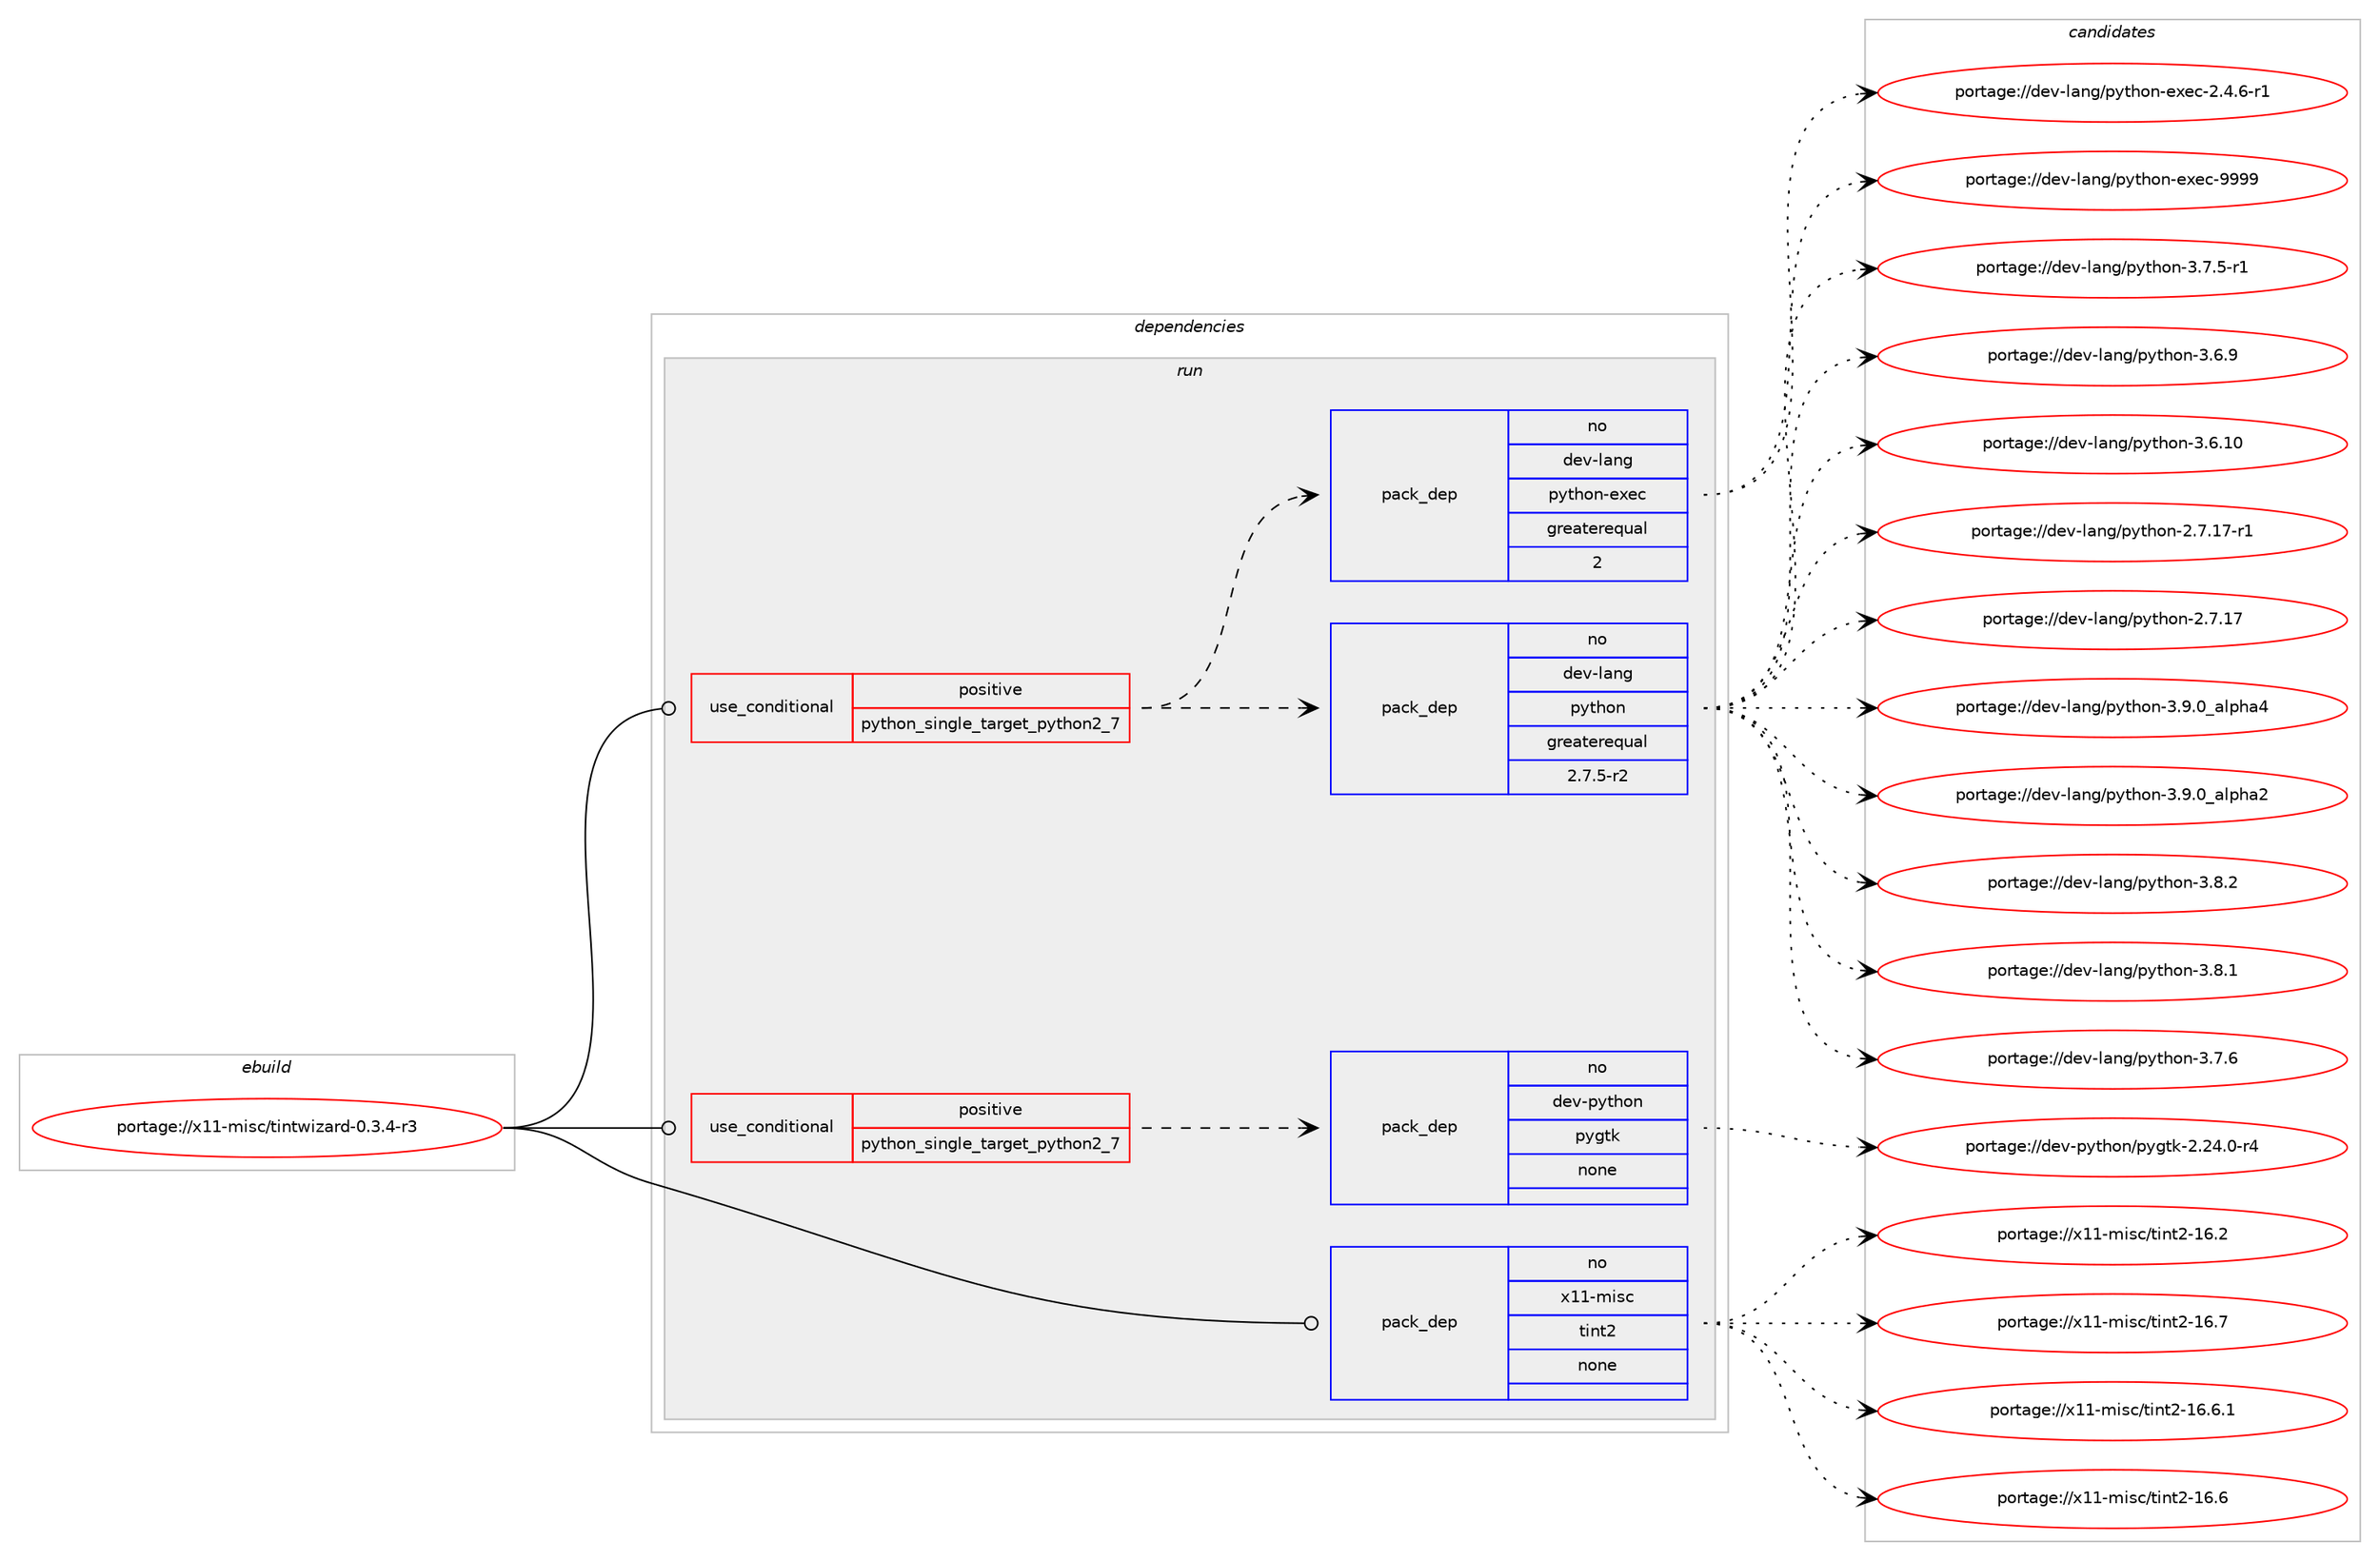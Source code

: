 digraph prolog {

# *************
# Graph options
# *************

newrank=true;
concentrate=true;
compound=true;
graph [rankdir=LR,fontname=Helvetica,fontsize=10,ranksep=1.5];#, ranksep=2.5, nodesep=0.2];
edge  [arrowhead=vee];
node  [fontname=Helvetica,fontsize=10];

# **********
# The ebuild
# **********

subgraph cluster_leftcol {
color=gray;
rank=same;
label=<<i>ebuild</i>>;
id [label="portage://x11-misc/tintwizard-0.3.4-r3", color=red, width=4, href="../x11-misc/tintwizard-0.3.4-r3.svg"];
}

# ****************
# The dependencies
# ****************

subgraph cluster_midcol {
color=gray;
label=<<i>dependencies</i>>;
subgraph cluster_compile {
fillcolor="#eeeeee";
style=filled;
label=<<i>compile</i>>;
}
subgraph cluster_compileandrun {
fillcolor="#eeeeee";
style=filled;
label=<<i>compile and run</i>>;
}
subgraph cluster_run {
fillcolor="#eeeeee";
style=filled;
label=<<i>run</i>>;
subgraph cond1101 {
dependency8554 [label=<<TABLE BORDER="0" CELLBORDER="1" CELLSPACING="0" CELLPADDING="4"><TR><TD ROWSPAN="3" CELLPADDING="10">use_conditional</TD></TR><TR><TD>positive</TD></TR><TR><TD>python_single_target_python2_7</TD></TR></TABLE>>, shape=none, color=red];
subgraph pack7306 {
dependency8555 [label=<<TABLE BORDER="0" CELLBORDER="1" CELLSPACING="0" CELLPADDING="4" WIDTH="220"><TR><TD ROWSPAN="6" CELLPADDING="30">pack_dep</TD></TR><TR><TD WIDTH="110">no</TD></TR><TR><TD>dev-lang</TD></TR><TR><TD>python</TD></TR><TR><TD>greaterequal</TD></TR><TR><TD>2.7.5-r2</TD></TR></TABLE>>, shape=none, color=blue];
}
dependency8554:e -> dependency8555:w [weight=20,style="dashed",arrowhead="vee"];
subgraph pack7307 {
dependency8556 [label=<<TABLE BORDER="0" CELLBORDER="1" CELLSPACING="0" CELLPADDING="4" WIDTH="220"><TR><TD ROWSPAN="6" CELLPADDING="30">pack_dep</TD></TR><TR><TD WIDTH="110">no</TD></TR><TR><TD>dev-lang</TD></TR><TR><TD>python-exec</TD></TR><TR><TD>greaterequal</TD></TR><TR><TD>2</TD></TR></TABLE>>, shape=none, color=blue];
}
dependency8554:e -> dependency8556:w [weight=20,style="dashed",arrowhead="vee"];
}
id:e -> dependency8554:w [weight=20,style="solid",arrowhead="odot"];
subgraph cond1102 {
dependency8557 [label=<<TABLE BORDER="0" CELLBORDER="1" CELLSPACING="0" CELLPADDING="4"><TR><TD ROWSPAN="3" CELLPADDING="10">use_conditional</TD></TR><TR><TD>positive</TD></TR><TR><TD>python_single_target_python2_7</TD></TR></TABLE>>, shape=none, color=red];
subgraph pack7308 {
dependency8558 [label=<<TABLE BORDER="0" CELLBORDER="1" CELLSPACING="0" CELLPADDING="4" WIDTH="220"><TR><TD ROWSPAN="6" CELLPADDING="30">pack_dep</TD></TR><TR><TD WIDTH="110">no</TD></TR><TR><TD>dev-python</TD></TR><TR><TD>pygtk</TD></TR><TR><TD>none</TD></TR><TR><TD></TD></TR></TABLE>>, shape=none, color=blue];
}
dependency8557:e -> dependency8558:w [weight=20,style="dashed",arrowhead="vee"];
}
id:e -> dependency8557:w [weight=20,style="solid",arrowhead="odot"];
subgraph pack7309 {
dependency8559 [label=<<TABLE BORDER="0" CELLBORDER="1" CELLSPACING="0" CELLPADDING="4" WIDTH="220"><TR><TD ROWSPAN="6" CELLPADDING="30">pack_dep</TD></TR><TR><TD WIDTH="110">no</TD></TR><TR><TD>x11-misc</TD></TR><TR><TD>tint2</TD></TR><TR><TD>none</TD></TR><TR><TD></TD></TR></TABLE>>, shape=none, color=blue];
}
id:e -> dependency8559:w [weight=20,style="solid",arrowhead="odot"];
}
}

# **************
# The candidates
# **************

subgraph cluster_choices {
rank=same;
color=gray;
label=<<i>candidates</i>>;

subgraph choice7306 {
color=black;
nodesep=1;
choice10010111845108971101034711212111610411111045514657464895971081121049752 [label="portage://dev-lang/python-3.9.0_alpha4", color=red, width=4,href="../dev-lang/python-3.9.0_alpha4.svg"];
choice10010111845108971101034711212111610411111045514657464895971081121049750 [label="portage://dev-lang/python-3.9.0_alpha2", color=red, width=4,href="../dev-lang/python-3.9.0_alpha2.svg"];
choice100101118451089711010347112121116104111110455146564650 [label="portage://dev-lang/python-3.8.2", color=red, width=4,href="../dev-lang/python-3.8.2.svg"];
choice100101118451089711010347112121116104111110455146564649 [label="portage://dev-lang/python-3.8.1", color=red, width=4,href="../dev-lang/python-3.8.1.svg"];
choice100101118451089711010347112121116104111110455146554654 [label="portage://dev-lang/python-3.7.6", color=red, width=4,href="../dev-lang/python-3.7.6.svg"];
choice1001011184510897110103471121211161041111104551465546534511449 [label="portage://dev-lang/python-3.7.5-r1", color=red, width=4,href="../dev-lang/python-3.7.5-r1.svg"];
choice100101118451089711010347112121116104111110455146544657 [label="portage://dev-lang/python-3.6.9", color=red, width=4,href="../dev-lang/python-3.6.9.svg"];
choice10010111845108971101034711212111610411111045514654464948 [label="portage://dev-lang/python-3.6.10", color=red, width=4,href="../dev-lang/python-3.6.10.svg"];
choice100101118451089711010347112121116104111110455046554649554511449 [label="portage://dev-lang/python-2.7.17-r1", color=red, width=4,href="../dev-lang/python-2.7.17-r1.svg"];
choice10010111845108971101034711212111610411111045504655464955 [label="portage://dev-lang/python-2.7.17", color=red, width=4,href="../dev-lang/python-2.7.17.svg"];
dependency8555:e -> choice10010111845108971101034711212111610411111045514657464895971081121049752:w [style=dotted,weight="100"];
dependency8555:e -> choice10010111845108971101034711212111610411111045514657464895971081121049750:w [style=dotted,weight="100"];
dependency8555:e -> choice100101118451089711010347112121116104111110455146564650:w [style=dotted,weight="100"];
dependency8555:e -> choice100101118451089711010347112121116104111110455146564649:w [style=dotted,weight="100"];
dependency8555:e -> choice100101118451089711010347112121116104111110455146554654:w [style=dotted,weight="100"];
dependency8555:e -> choice1001011184510897110103471121211161041111104551465546534511449:w [style=dotted,weight="100"];
dependency8555:e -> choice100101118451089711010347112121116104111110455146544657:w [style=dotted,weight="100"];
dependency8555:e -> choice10010111845108971101034711212111610411111045514654464948:w [style=dotted,weight="100"];
dependency8555:e -> choice100101118451089711010347112121116104111110455046554649554511449:w [style=dotted,weight="100"];
dependency8555:e -> choice10010111845108971101034711212111610411111045504655464955:w [style=dotted,weight="100"];
}
subgraph choice7307 {
color=black;
nodesep=1;
choice10010111845108971101034711212111610411111045101120101994557575757 [label="portage://dev-lang/python-exec-9999", color=red, width=4,href="../dev-lang/python-exec-9999.svg"];
choice10010111845108971101034711212111610411111045101120101994550465246544511449 [label="portage://dev-lang/python-exec-2.4.6-r1", color=red, width=4,href="../dev-lang/python-exec-2.4.6-r1.svg"];
dependency8556:e -> choice10010111845108971101034711212111610411111045101120101994557575757:w [style=dotted,weight="100"];
dependency8556:e -> choice10010111845108971101034711212111610411111045101120101994550465246544511449:w [style=dotted,weight="100"];
}
subgraph choice7308 {
color=black;
nodesep=1;
choice1001011184511212111610411111047112121103116107455046505246484511452 [label="portage://dev-python/pygtk-2.24.0-r4", color=red, width=4,href="../dev-python/pygtk-2.24.0-r4.svg"];
dependency8558:e -> choice1001011184511212111610411111047112121103116107455046505246484511452:w [style=dotted,weight="100"];
}
subgraph choice7309 {
color=black;
nodesep=1;
choice1204949451091051159947116105110116504549544655 [label="portage://x11-misc/tint2-16.7", color=red, width=4,href="../x11-misc/tint2-16.7.svg"];
choice12049494510910511599471161051101165045495446544649 [label="portage://x11-misc/tint2-16.6.1", color=red, width=4,href="../x11-misc/tint2-16.6.1.svg"];
choice1204949451091051159947116105110116504549544654 [label="portage://x11-misc/tint2-16.6", color=red, width=4,href="../x11-misc/tint2-16.6.svg"];
choice1204949451091051159947116105110116504549544650 [label="portage://x11-misc/tint2-16.2", color=red, width=4,href="../x11-misc/tint2-16.2.svg"];
dependency8559:e -> choice1204949451091051159947116105110116504549544655:w [style=dotted,weight="100"];
dependency8559:e -> choice12049494510910511599471161051101165045495446544649:w [style=dotted,weight="100"];
dependency8559:e -> choice1204949451091051159947116105110116504549544654:w [style=dotted,weight="100"];
dependency8559:e -> choice1204949451091051159947116105110116504549544650:w [style=dotted,weight="100"];
}
}

}

